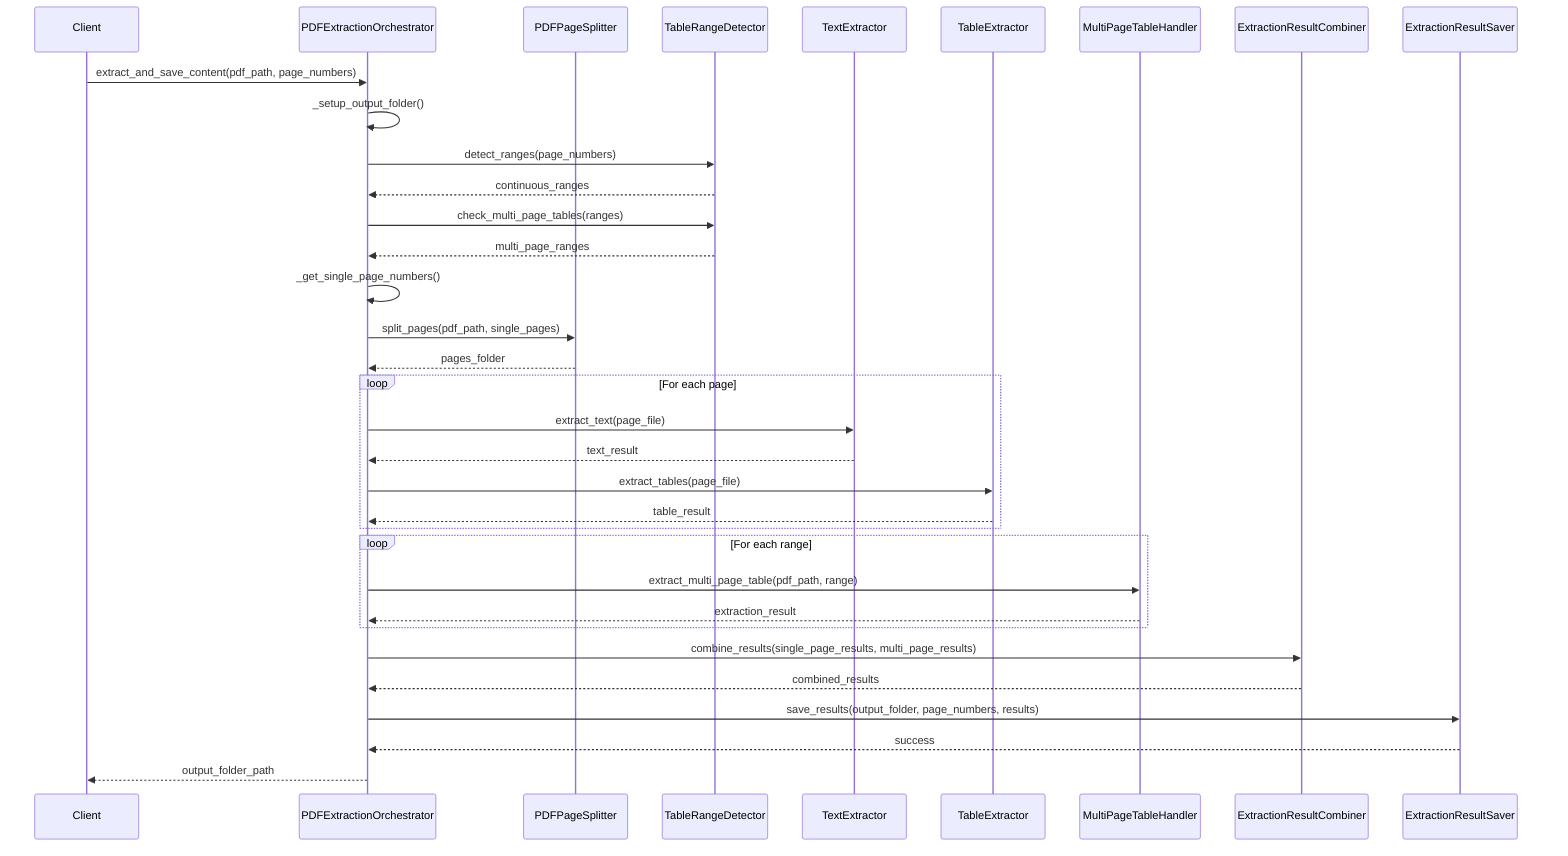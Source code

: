 sequenceDiagram
    participant Client
    participant Orchestrator as PDFExtractionOrchestrator
    participant PageSplitter as PDFPageSplitter
    participant RangeDetector as TableRangeDetector
    participant TextExtractor as TextExtractor
    participant TableExtractor as TableExtractor
    participant MultiPageHandler as MultiPageTableHandler
    participant ResultCombiner as ExtractionResultCombiner
    participant ResultSaver as ExtractionResultSaver

    Client->>Orchestrator: extract_and_save_content(pdf_path, page_numbers)
    
    %% Setup and Initial Processing
    Orchestrator->>Orchestrator: _setup_output_folder()
    Orchestrator->>RangeDetector: detect_ranges(page_numbers)
    RangeDetector-->>Orchestrator: continuous_ranges
    Orchestrator->>RangeDetector: check_multi_page_tables(ranges)
    RangeDetector-->>Orchestrator: multi_page_ranges
    
    %% Process Single Pages
    Orchestrator->>Orchestrator: _get_single_page_numbers()
    Orchestrator->>PageSplitter: split_pages(pdf_path, single_pages)
    PageSplitter-->>Orchestrator: pages_folder
    
    %% Extract Content from Single Pages
    loop For each page
        Orchestrator->>TextExtractor: extract_text(page_file)
        TextExtractor-->>Orchestrator: text_result
        Orchestrator->>TableExtractor: extract_tables(page_file)
        TableExtractor-->>Orchestrator: table_result
    end
    
    %% Process Multi-page Tables
    loop For each range
        Orchestrator->>MultiPageHandler: extract_multi_page_table(pdf_path, range)
        MultiPageHandler-->>Orchestrator: extraction_result
    end
    
    %% Combine and Save Results
    Orchestrator->>ResultCombiner: combine_results(single_page_results, multi_page_results)
    ResultCombiner-->>Orchestrator: combined_results
    Orchestrator->>ResultSaver: save_results(output_folder, page_numbers, results)
    ResultSaver-->>Orchestrator: success
    
    Orchestrator-->>Client: output_folder_path